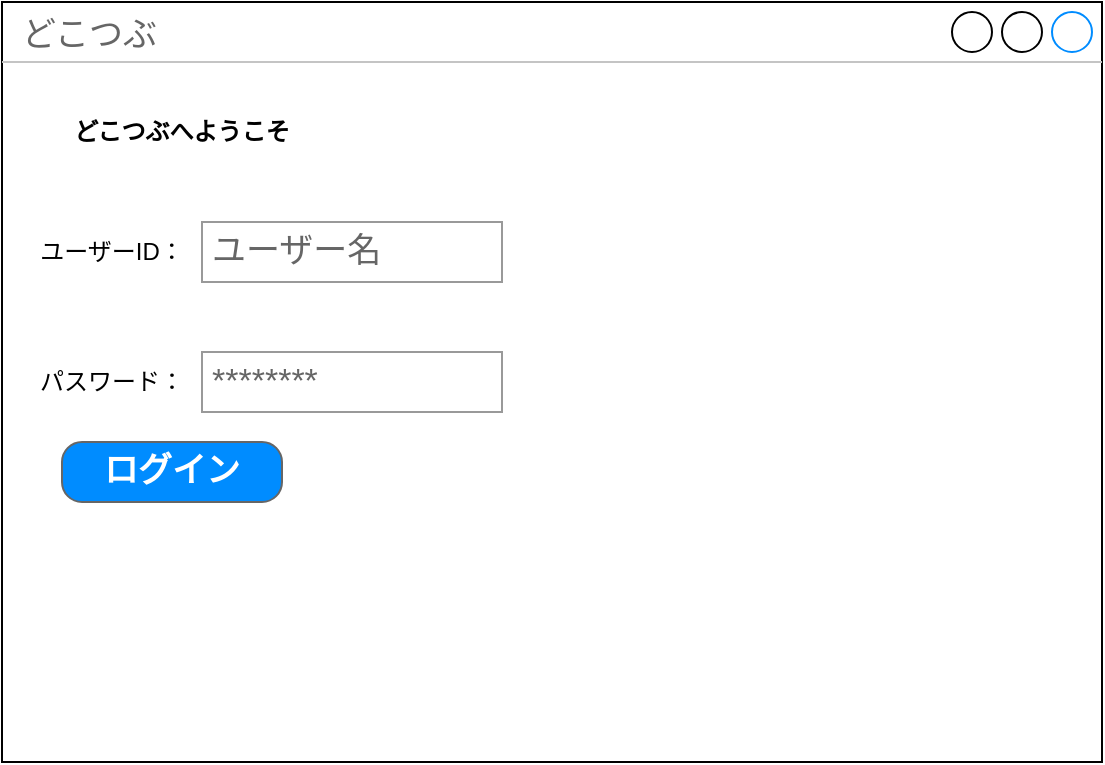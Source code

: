 <mxfile version="24.6.2" type="github">
  <diagram id="11-gbwywww350Mq2IzEI" name="ページ1">
    <mxGraphModel dx="746" dy="505" grid="1" gridSize="10" guides="1" tooltips="1" connect="1" arrows="1" fold="1" page="1" pageScale="1" pageWidth="827" pageHeight="1169" math="0" shadow="0">
      <root>
        <mxCell id="0" />
        <mxCell id="1" parent="0" />
        <mxCell id="3QPWC7HCg4JA0GucEneu-3" value="どこつぶ" style="strokeWidth=1;shadow=0;dashed=0;align=center;html=1;shape=mxgraph.mockup.containers.window;align=left;verticalAlign=top;spacingLeft=8;strokeColor2=#008cff;strokeColor3=#c4c4c4;fontColor=#666666;mainText=;fontSize=17;labelBackgroundColor=none;whiteSpace=wrap;" vertex="1" parent="1">
          <mxGeometry x="120" y="60" width="550" height="380" as="geometry" />
        </mxCell>
        <mxCell id="3QPWC7HCg4JA0GucEneu-18" value="ユーザー名" style="strokeWidth=1;shadow=0;dashed=0;align=center;html=1;shape=mxgraph.mockup.forms.pwField;strokeColor=#999999;mainText=;align=left;fontColor=#666666;fontSize=17;spacingLeft=3;" vertex="1" parent="1">
          <mxGeometry x="220" y="170" width="150" height="30" as="geometry" />
        </mxCell>
        <mxCell id="3QPWC7HCg4JA0GucEneu-4" value="********" style="strokeWidth=1;shadow=0;dashed=0;align=center;html=1;shape=mxgraph.mockup.forms.pwField;strokeColor=#999999;mainText=;align=left;fontColor=#666666;fontSize=17;spacingLeft=3;" vertex="1" parent="1">
          <mxGeometry x="220" y="235" width="150" height="30" as="geometry" />
        </mxCell>
        <mxCell id="3QPWC7HCg4JA0GucEneu-19" value="パスワード：" style="text;strokeColor=none;align=center;fillColor=none;html=1;verticalAlign=middle;whiteSpace=wrap;rounded=0;" vertex="1" parent="1">
          <mxGeometry x="130" y="235" width="90" height="30" as="geometry" />
        </mxCell>
        <mxCell id="3QPWC7HCg4JA0GucEneu-20" value="ユーザーID：" style="text;strokeColor=none;align=center;fillColor=none;html=1;verticalAlign=middle;whiteSpace=wrap;rounded=0;" vertex="1" parent="1">
          <mxGeometry x="130" y="170" width="90" height="30" as="geometry" />
        </mxCell>
        <mxCell id="3QPWC7HCg4JA0GucEneu-21" value="&lt;b&gt;どこつぶへようこそ&lt;/b&gt;" style="text;strokeColor=none;align=center;fillColor=none;html=1;verticalAlign=middle;whiteSpace=wrap;rounded=0;" vertex="1" parent="1">
          <mxGeometry x="130" y="110" width="160" height="30" as="geometry" />
        </mxCell>
        <mxCell id="3QPWC7HCg4JA0GucEneu-22" value="ログイン" style="strokeWidth=1;shadow=0;dashed=0;align=center;html=1;shape=mxgraph.mockup.buttons.button;strokeColor=#666666;fontColor=#ffffff;mainText=;buttonStyle=round;fontSize=17;fontStyle=1;fillColor=#008cff;whiteSpace=wrap;" vertex="1" parent="1">
          <mxGeometry x="150" y="280" width="110" height="30" as="geometry" />
        </mxCell>
      </root>
    </mxGraphModel>
  </diagram>
</mxfile>
